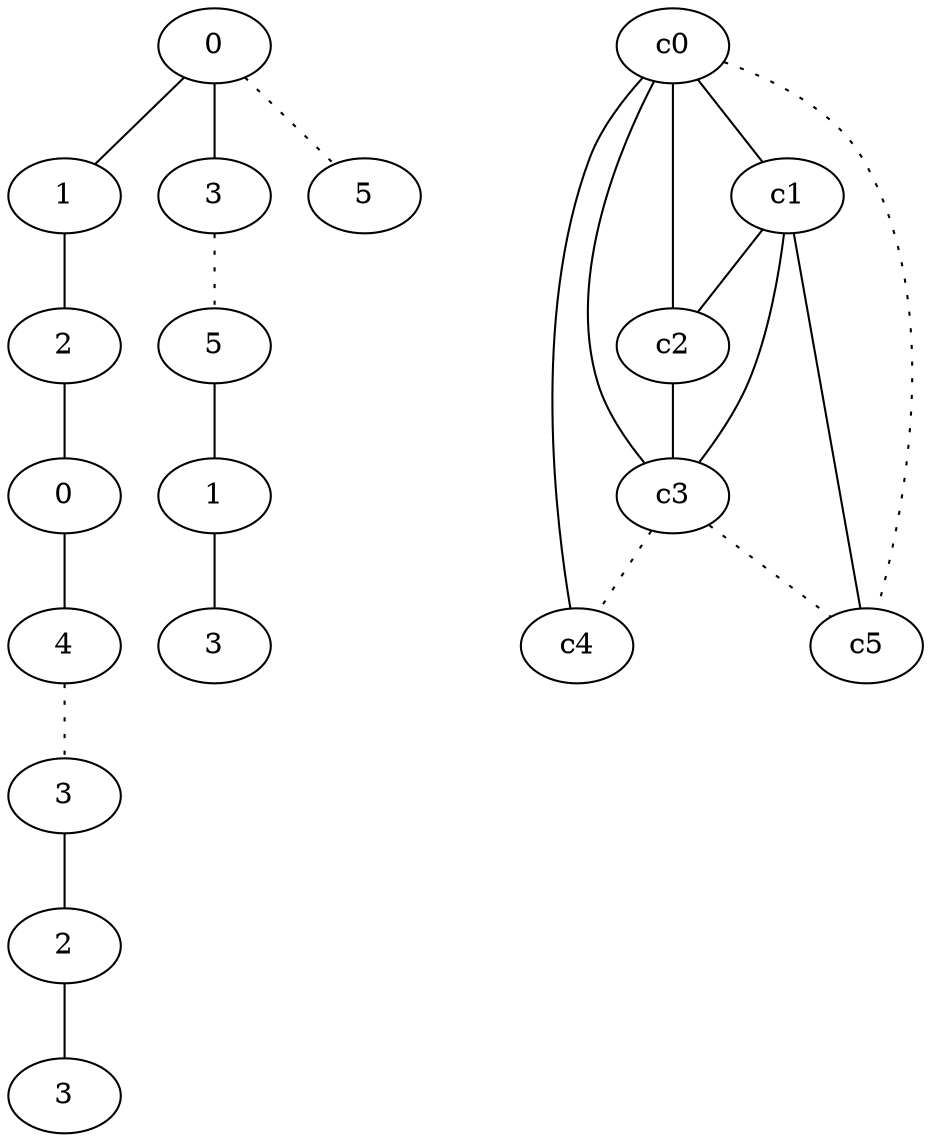 graph {
a0[label=0];
a1[label=1];
a2[label=2];
a3[label=0];
a4[label=4];
a5[label=3];
a6[label=2];
a7[label=3];
a8[label=3];
a9[label=5];
a10[label=1];
a11[label=3];
a12[label=5];
a0 -- a1;
a0 -- a8;
a0 -- a12 [style=dotted];
a1 -- a2;
a2 -- a3;
a3 -- a4;
a4 -- a5 [style=dotted];
a5 -- a6;
a6 -- a7;
a8 -- a9 [style=dotted];
a9 -- a10;
a10 -- a11;
c0 -- c1;
c0 -- c2;
c0 -- c3;
c0 -- c4;
c0 -- c5 [style=dotted];
c1 -- c2;
c1 -- c3;
c1 -- c5;
c2 -- c3;
c3 -- c4 [style=dotted];
c3 -- c5 [style=dotted];
}
